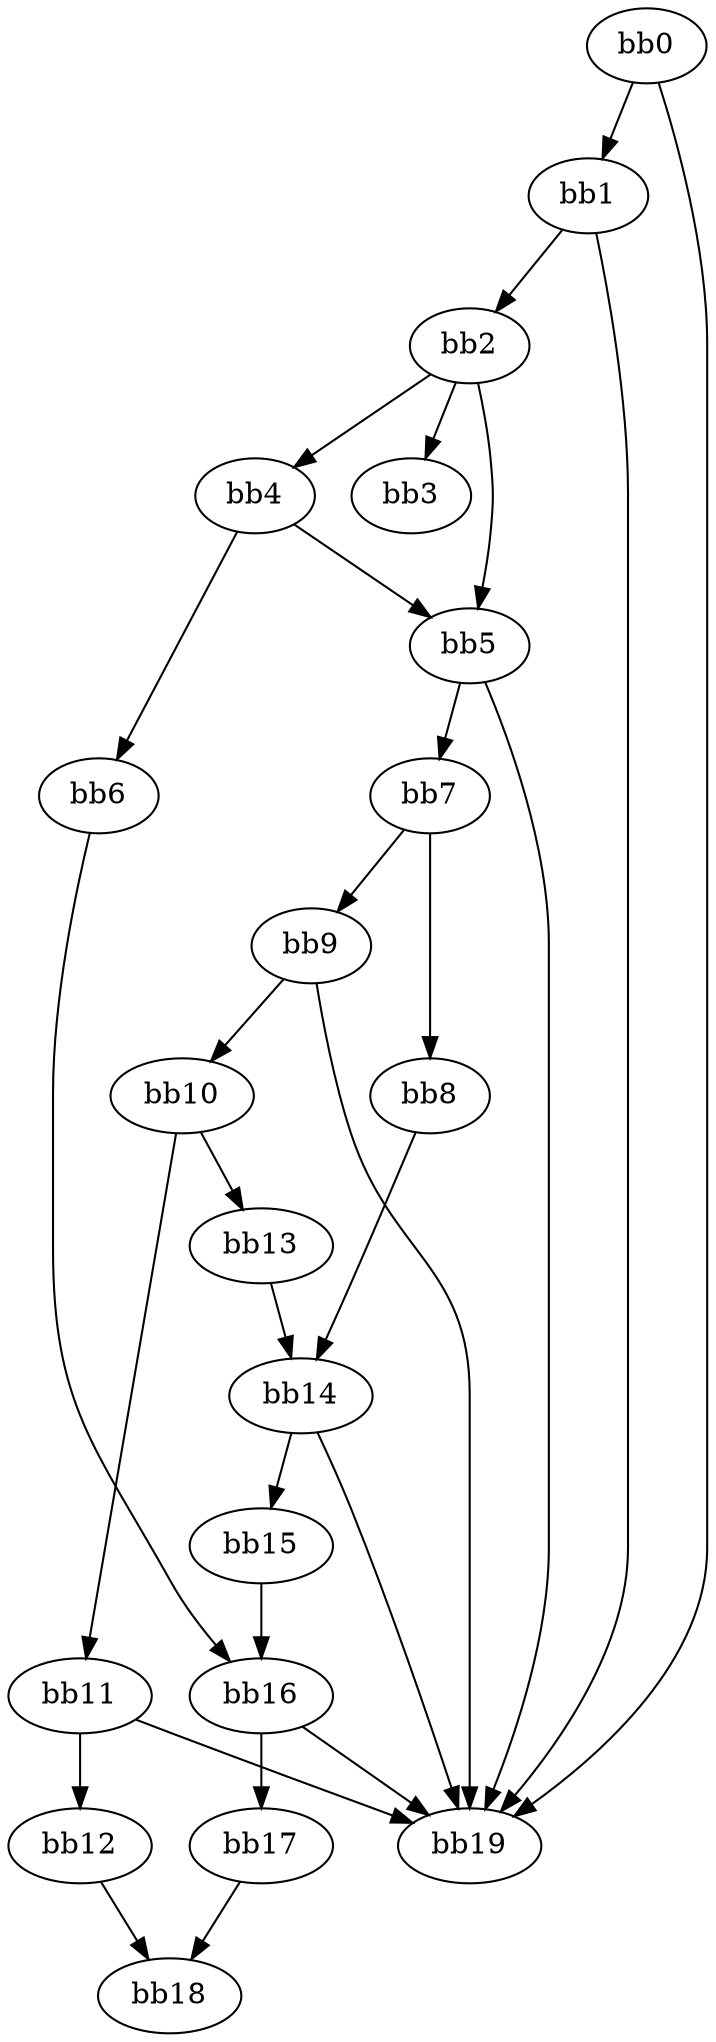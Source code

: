 digraph {
    0 [ label = "bb0\l" ]
    1 [ label = "bb1\l" ]
    2 [ label = "bb2\l" ]
    3 [ label = "bb3\l" ]
    4 [ label = "bb4\l" ]
    5 [ label = "bb5\l" ]
    6 [ label = "bb6\l" ]
    7 [ label = "bb7\l" ]
    8 [ label = "bb8\l" ]
    9 [ label = "bb9\l" ]
    10 [ label = "bb10\l" ]
    11 [ label = "bb11\l" ]
    12 [ label = "bb12\l" ]
    13 [ label = "bb13\l" ]
    14 [ label = "bb14\l" ]
    15 [ label = "bb15\l" ]
    16 [ label = "bb16\l" ]
    17 [ label = "bb17\l" ]
    18 [ label = "bb18\l" ]
    19 [ label = "bb19\l" ]
    0 -> 1 [ ]
    0 -> 19 [ ]
    1 -> 2 [ ]
    1 -> 19 [ ]
    2 -> 3 [ ]
    2 -> 4 [ ]
    2 -> 5 [ ]
    4 -> 5 [ ]
    4 -> 6 [ ]
    5 -> 7 [ ]
    5 -> 19 [ ]
    6 -> 16 [ ]
    7 -> 8 [ ]
    7 -> 9 [ ]
    8 -> 14 [ ]
    9 -> 10 [ ]
    9 -> 19 [ ]
    10 -> 11 [ ]
    10 -> 13 [ ]
    11 -> 12 [ ]
    11 -> 19 [ ]
    12 -> 18 [ ]
    13 -> 14 [ ]
    14 -> 15 [ ]
    14 -> 19 [ ]
    15 -> 16 [ ]
    16 -> 17 [ ]
    16 -> 19 [ ]
    17 -> 18 [ ]
}

